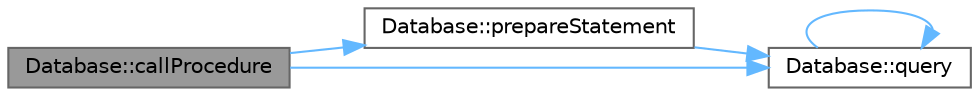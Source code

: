 digraph "Database::callProcedure"
{
 // LATEX_PDF_SIZE
  bgcolor="transparent";
  edge [fontname=Helvetica,fontsize=10,labelfontname=Helvetica,labelfontsize=10];
  node [fontname=Helvetica,fontsize=10,shape=box,height=0.2,width=0.4];
  rankdir="LR";
  Node1 [id="Node000001",label="Database::callProcedure",height=0.2,width=0.4,color="gray40", fillcolor="grey60", style="filled", fontcolor="black",tooltip="Gọi stored procedure với các tham số"];
  Node1 -> Node2 [id="edge1_Node000001_Node000002",color="steelblue1",style="solid",tooltip=" "];
  Node2 [id="Node000002",label="Database::prepareStatement",height=0.2,width=0.4,color="grey40", fillcolor="white", style="filled",URL="$class_database.html#a76d1102e85cf050dc0e029249ed12cb3",tooltip="Chuẩn bị prepared statement."];
  Node2 -> Node3 [id="edge2_Node000002_Node000003",color="steelblue1",style="solid",tooltip=" "];
  Node3 [id="Node000003",label="Database::query",height=0.2,width=0.4,color="grey40", fillcolor="white", style="filled",URL="$class_database.html#aed416f2a94616a6e1f8d22ac75530d24",tooltip="Thực thi truy vấn SQL và trả về kết quả"];
  Node3 -> Node3 [id="edge3_Node000003_Node000003",color="steelblue1",style="solid",tooltip=" "];
  Node1 -> Node3 [id="edge4_Node000001_Node000003",color="steelblue1",style="solid",tooltip=" "];
}
